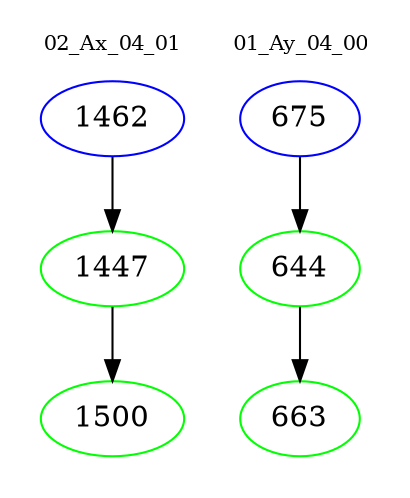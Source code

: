 digraph{
subgraph cluster_0 {
color = white
label = "02_Ax_04_01";
fontsize=10;
T0_1462 [label="1462", color="blue"]
T0_1462 -> T0_1447 [color="black"]
T0_1447 [label="1447", color="green"]
T0_1447 -> T0_1500 [color="black"]
T0_1500 [label="1500", color="green"]
}
subgraph cluster_1 {
color = white
label = "01_Ay_04_00";
fontsize=10;
T1_675 [label="675", color="blue"]
T1_675 -> T1_644 [color="black"]
T1_644 [label="644", color="green"]
T1_644 -> T1_663 [color="black"]
T1_663 [label="663", color="green"]
}
}
